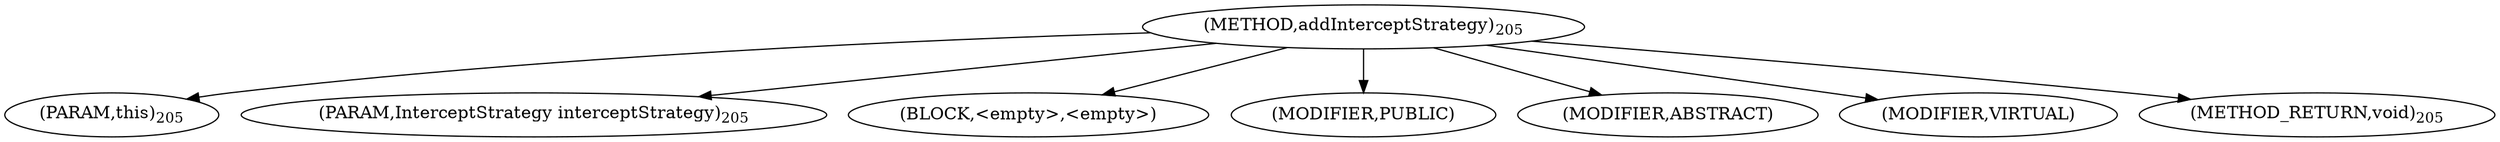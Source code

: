 digraph "addInterceptStrategy" {  
"216" [label = <(METHOD,addInterceptStrategy)<SUB>205</SUB>> ]
"217" [label = <(PARAM,this)<SUB>205</SUB>> ]
"218" [label = <(PARAM,InterceptStrategy interceptStrategy)<SUB>205</SUB>> ]
"219" [label = <(BLOCK,&lt;empty&gt;,&lt;empty&gt;)> ]
"220" [label = <(MODIFIER,PUBLIC)> ]
"221" [label = <(MODIFIER,ABSTRACT)> ]
"222" [label = <(MODIFIER,VIRTUAL)> ]
"223" [label = <(METHOD_RETURN,void)<SUB>205</SUB>> ]
  "216" -> "217" 
  "216" -> "218" 
  "216" -> "219" 
  "216" -> "220" 
  "216" -> "221" 
  "216" -> "222" 
  "216" -> "223" 
}
